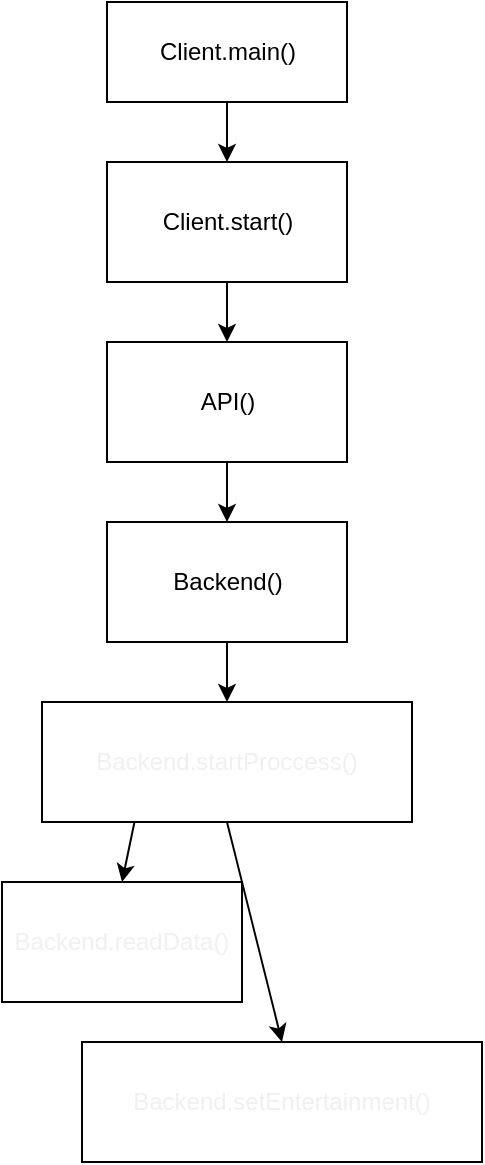 <mxfile>
    <diagram id="II3pO_JMcmJZk5YdLUd6" name="Page-1">
        <mxGraphModel dx="880" dy="600" grid="1" gridSize="10" guides="1" tooltips="1" connect="1" arrows="1" fold="1" page="1" pageScale="1" pageWidth="850" pageHeight="1100" math="0" shadow="0">
            <root>
                <mxCell id="0"/>
                <mxCell id="1" parent="0"/>
                <mxCell id="3" style="edgeStyle=none;html=1;exitX=0.5;exitY=1;exitDx=0;exitDy=0;entryX=0.5;entryY=0;entryDx=0;entryDy=0;" parent="1" source="2" target="4" edge="1">
                    <mxGeometry relative="1" as="geometry">
                        <mxPoint x="182.5" y="220" as="targetPoint"/>
                    </mxGeometry>
                </mxCell>
                <mxCell id="2" value="Client.main()" style="rounded=0;whiteSpace=wrap;html=1;" parent="1" vertex="1">
                    <mxGeometry x="122.5" y="30" width="120" height="50" as="geometry"/>
                </mxCell>
                <mxCell id="10" style="edgeStyle=none;html=1;exitX=0.5;exitY=1;exitDx=0;exitDy=0;entryX=0.5;entryY=0;entryDx=0;entryDy=0;" parent="1" source="4" target="7" edge="1">
                    <mxGeometry relative="1" as="geometry"/>
                </mxCell>
                <mxCell id="4" value="Client.start()&lt;br&gt;" style="rounded=0;whiteSpace=wrap;html=1;" parent="1" vertex="1">
                    <mxGeometry x="122.5" y="110" width="120" height="60" as="geometry"/>
                </mxCell>
                <mxCell id="9" style="edgeStyle=none;html=1;exitX=0.5;exitY=1;exitDx=0;exitDy=0;entryX=0.5;entryY=0;entryDx=0;entryDy=0;" parent="1" source="7" target="8" edge="1">
                    <mxGeometry relative="1" as="geometry"/>
                </mxCell>
                <mxCell id="7" value="API()" style="rounded=0;whiteSpace=wrap;html=1;" parent="1" vertex="1">
                    <mxGeometry x="122.5" y="200" width="120" height="60" as="geometry"/>
                </mxCell>
                <mxCell id="13" style="edgeStyle=none;html=1;exitX=0.5;exitY=1;exitDx=0;exitDy=0;entryX=0.5;entryY=0;entryDx=0;entryDy=0;fontFamily=Helvetica;fontColor=#F0F0F0;" edge="1" parent="1" source="8" target="12">
                    <mxGeometry relative="1" as="geometry"/>
                </mxCell>
                <mxCell id="8" value="Backend()" style="rounded=0;whiteSpace=wrap;html=1;" parent="1" vertex="1">
                    <mxGeometry x="122.5" y="290" width="120" height="60" as="geometry"/>
                </mxCell>
                <mxCell id="18" style="edgeStyle=none;html=1;exitX=0.25;exitY=1;exitDx=0;exitDy=0;entryX=0.5;entryY=0;entryDx=0;entryDy=0;fontFamily=Helvetica;fontColor=#F0F0F0;" edge="1" parent="1" source="12" target="14">
                    <mxGeometry relative="1" as="geometry"/>
                </mxCell>
                <mxCell id="20" style="edgeStyle=none;html=1;exitX=0.5;exitY=1;exitDx=0;exitDy=0;entryX=0.5;entryY=0;entryDx=0;entryDy=0;fontFamily=Helvetica;fontColor=#F0F0F0;" edge="1" parent="1" source="12" target="17">
                    <mxGeometry relative="1" as="geometry"/>
                </mxCell>
                <mxCell id="12" value="Backend.startProccess()" style="rounded=0;whiteSpace=wrap;html=1;fontFamily=Helvetica;fontColor=#F0F0F0;" vertex="1" parent="1">
                    <mxGeometry x="90" y="380" width="185" height="60" as="geometry"/>
                </mxCell>
                <mxCell id="14" value="Backend.readData()" style="rounded=0;whiteSpace=wrap;html=1;fontFamily=Helvetica;fontColor=#F0F0F0;" vertex="1" parent="1">
                    <mxGeometry x="70" y="470" width="120" height="60" as="geometry"/>
                </mxCell>
                <mxCell id="17" value="Backend.setEntertainment()" style="rounded=0;whiteSpace=wrap;html=1;fontFamily=Helvetica;fontColor=#F0F0F0;" vertex="1" parent="1">
                    <mxGeometry x="110" y="550" width="200" height="60" as="geometry"/>
                </mxCell>
            </root>
        </mxGraphModel>
    </diagram>
</mxfile>